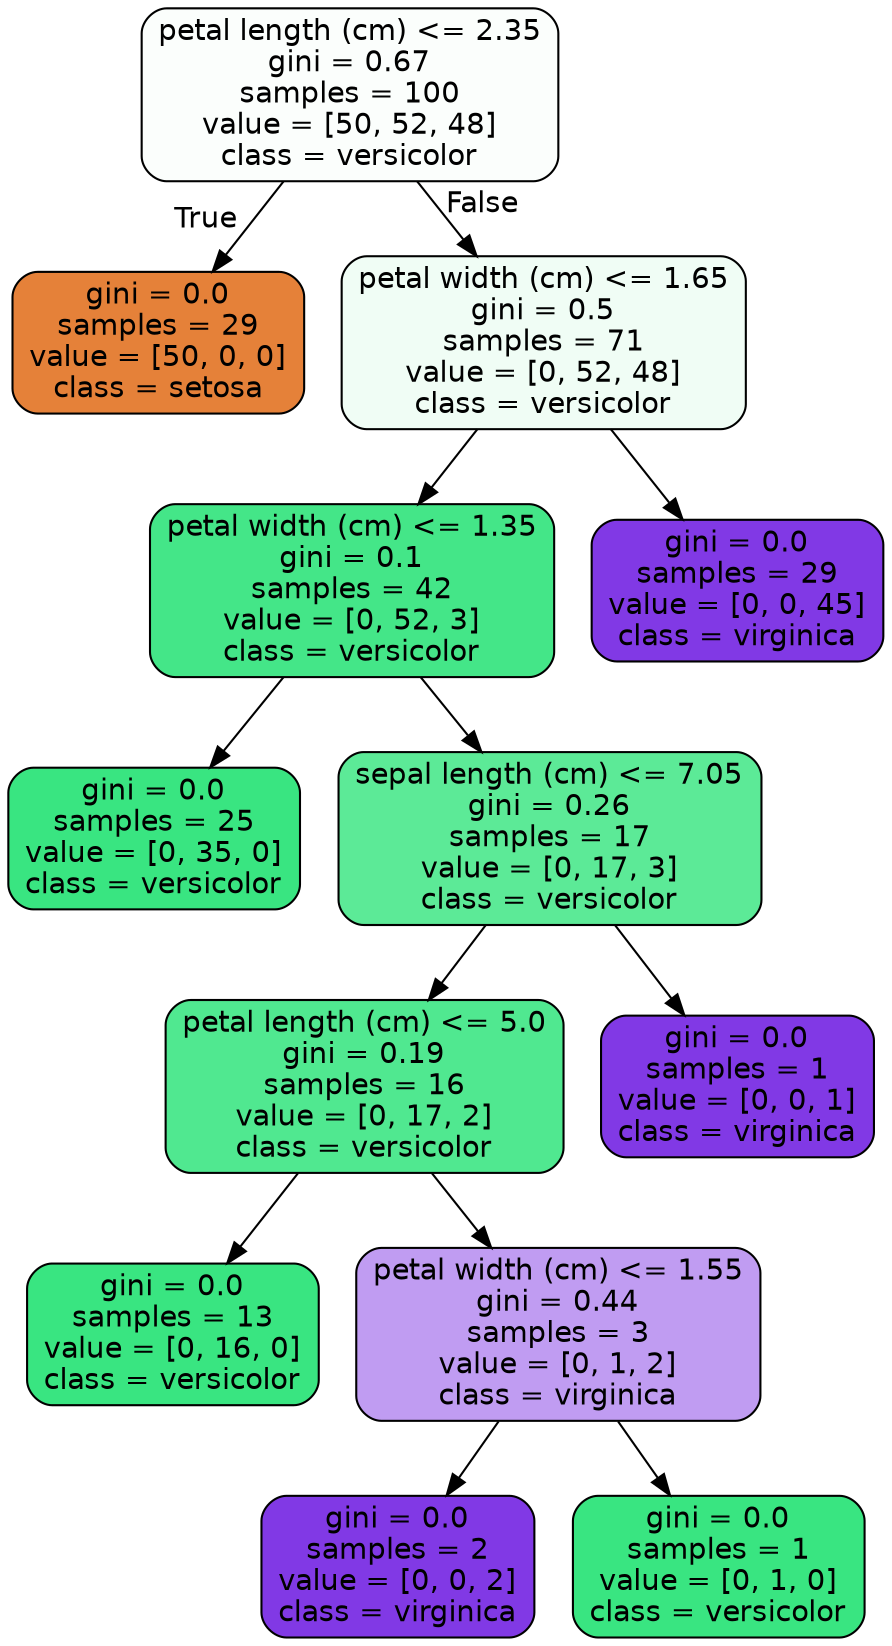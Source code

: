 digraph Tree {
node [shape=box, style="filled, rounded", color="black", fontname=helvetica] ;
edge [fontname=helvetica] ;
0 [label="petal length (cm) <= 2.35\ngini = 0.67\nsamples = 100\nvalue = [50, 52, 48]\nclass = versicolor", fillcolor="#fbfefc"] ;
1 [label="gini = 0.0\nsamples = 29\nvalue = [50, 0, 0]\nclass = setosa", fillcolor="#e58139"] ;
0 -> 1 [labeldistance=2.5, labelangle=45, headlabel="True"] ;
2 [label="petal width (cm) <= 1.65\ngini = 0.5\nsamples = 71\nvalue = [0, 52, 48]\nclass = versicolor", fillcolor="#f0fdf5"] ;
0 -> 2 [labeldistance=2.5, labelangle=-45, headlabel="False"] ;
3 [label="petal width (cm) <= 1.35\ngini = 0.1\nsamples = 42\nvalue = [0, 52, 3]\nclass = versicolor", fillcolor="#44e688"] ;
2 -> 3 ;
4 [label="gini = 0.0\nsamples = 25\nvalue = [0, 35, 0]\nclass = versicolor", fillcolor="#39e581"] ;
3 -> 4 ;
5 [label="sepal length (cm) <= 7.05\ngini = 0.26\nsamples = 17\nvalue = [0, 17, 3]\nclass = versicolor", fillcolor="#5cea97"] ;
3 -> 5 ;
6 [label="petal length (cm) <= 5.0\ngini = 0.19\nsamples = 16\nvalue = [0, 17, 2]\nclass = versicolor", fillcolor="#50e890"] ;
5 -> 6 ;
7 [label="gini = 0.0\nsamples = 13\nvalue = [0, 16, 0]\nclass = versicolor", fillcolor="#39e581"] ;
6 -> 7 ;
8 [label="petal width (cm) <= 1.55\ngini = 0.44\nsamples = 3\nvalue = [0, 1, 2]\nclass = virginica", fillcolor="#c09cf2"] ;
6 -> 8 ;
9 [label="gini = 0.0\nsamples = 2\nvalue = [0, 0, 2]\nclass = virginica", fillcolor="#8139e5"] ;
8 -> 9 ;
10 [label="gini = 0.0\nsamples = 1\nvalue = [0, 1, 0]\nclass = versicolor", fillcolor="#39e581"] ;
8 -> 10 ;
11 [label="gini = 0.0\nsamples = 1\nvalue = [0, 0, 1]\nclass = virginica", fillcolor="#8139e5"] ;
5 -> 11 ;
12 [label="gini = 0.0\nsamples = 29\nvalue = [0, 0, 45]\nclass = virginica", fillcolor="#8139e5"] ;
2 -> 12 ;
}